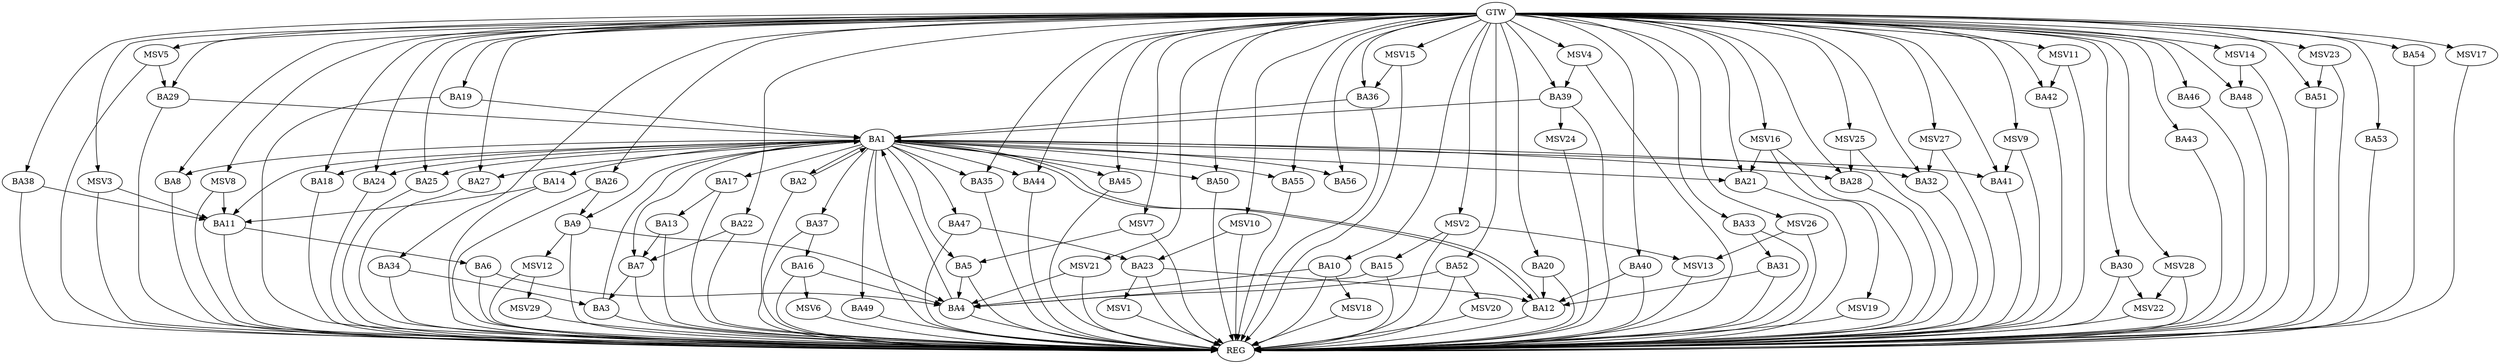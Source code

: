 strict digraph G {
  BA1 [ label="BA1" ];
  BA2 [ label="BA2" ];
  BA3 [ label="BA3" ];
  BA4 [ label="BA4" ];
  BA5 [ label="BA5" ];
  BA6 [ label="BA6" ];
  BA7 [ label="BA7" ];
  BA8 [ label="BA8" ];
  BA9 [ label="BA9" ];
  BA10 [ label="BA10" ];
  BA11 [ label="BA11" ];
  BA12 [ label="BA12" ];
  BA13 [ label="BA13" ];
  BA14 [ label="BA14" ];
  BA15 [ label="BA15" ];
  BA16 [ label="BA16" ];
  BA17 [ label="BA17" ];
  BA18 [ label="BA18" ];
  BA19 [ label="BA19" ];
  BA20 [ label="BA20" ];
  BA21 [ label="BA21" ];
  BA22 [ label="BA22" ];
  BA23 [ label="BA23" ];
  BA24 [ label="BA24" ];
  BA25 [ label="BA25" ];
  BA26 [ label="BA26" ];
  BA27 [ label="BA27" ];
  BA28 [ label="BA28" ];
  BA29 [ label="BA29" ];
  BA30 [ label="BA30" ];
  BA31 [ label="BA31" ];
  BA32 [ label="BA32" ];
  BA33 [ label="BA33" ];
  BA34 [ label="BA34" ];
  BA35 [ label="BA35" ];
  BA36 [ label="BA36" ];
  BA37 [ label="BA37" ];
  BA38 [ label="BA38" ];
  BA39 [ label="BA39" ];
  BA40 [ label="BA40" ];
  BA41 [ label="BA41" ];
  BA42 [ label="BA42" ];
  BA43 [ label="BA43" ];
  BA44 [ label="BA44" ];
  BA45 [ label="BA45" ];
  BA46 [ label="BA46" ];
  BA47 [ label="BA47" ];
  BA48 [ label="BA48" ];
  BA49 [ label="BA49" ];
  BA50 [ label="BA50" ];
  BA51 [ label="BA51" ];
  BA52 [ label="BA52" ];
  BA53 [ label="BA53" ];
  BA54 [ label="BA54" ];
  BA55 [ label="BA55" ];
  BA56 [ label="BA56" ];
  GTW [ label="GTW" ];
  REG [ label="REG" ];
  MSV1 [ label="MSV1" ];
  MSV2 [ label="MSV2" ];
  MSV3 [ label="MSV3" ];
  MSV4 [ label="MSV4" ];
  MSV5 [ label="MSV5" ];
  MSV6 [ label="MSV6" ];
  MSV7 [ label="MSV7" ];
  MSV8 [ label="MSV8" ];
  MSV9 [ label="MSV9" ];
  MSV10 [ label="MSV10" ];
  MSV11 [ label="MSV11" ];
  MSV12 [ label="MSV12" ];
  MSV13 [ label="MSV13" ];
  MSV14 [ label="MSV14" ];
  MSV15 [ label="MSV15" ];
  MSV16 [ label="MSV16" ];
  MSV17 [ label="MSV17" ];
  MSV18 [ label="MSV18" ];
  MSV19 [ label="MSV19" ];
  MSV20 [ label="MSV20" ];
  MSV21 [ label="MSV21" ];
  MSV22 [ label="MSV22" ];
  MSV23 [ label="MSV23" ];
  MSV24 [ label="MSV24" ];
  MSV25 [ label="MSV25" ];
  MSV26 [ label="MSV26" ];
  MSV27 [ label="MSV27" ];
  MSV28 [ label="MSV28" ];
  MSV29 [ label="MSV29" ];
  BA1 -> BA2;
  BA2 -> BA1;
  BA3 -> BA1;
  BA4 -> BA1;
  BA5 -> BA4;
  BA6 -> BA4;
  BA7 -> BA3;
  BA9 -> BA4;
  BA10 -> BA4;
  BA11 -> BA6;
  BA12 -> BA1;
  BA13 -> BA7;
  BA14 -> BA11;
  BA15 -> BA4;
  BA16 -> BA4;
  BA17 -> BA13;
  BA19 -> BA1;
  BA20 -> BA12;
  BA22 -> BA7;
  BA23 -> BA12;
  BA26 -> BA9;
  BA29 -> BA1;
  BA31 -> BA12;
  BA33 -> BA31;
  BA34 -> BA3;
  BA36 -> BA1;
  BA37 -> BA16;
  BA38 -> BA11;
  BA39 -> BA1;
  BA40 -> BA12;
  BA47 -> BA23;
  BA52 -> BA4;
  GTW -> BA8;
  GTW -> BA10;
  GTW -> BA18;
  GTW -> BA19;
  GTW -> BA20;
  GTW -> BA21;
  GTW -> BA22;
  GTW -> BA24;
  GTW -> BA25;
  GTW -> BA26;
  GTW -> BA27;
  GTW -> BA28;
  GTW -> BA29;
  GTW -> BA30;
  GTW -> BA32;
  GTW -> BA33;
  GTW -> BA34;
  GTW -> BA35;
  GTW -> BA36;
  GTW -> BA38;
  GTW -> BA39;
  GTW -> BA40;
  GTW -> BA41;
  GTW -> BA42;
  GTW -> BA43;
  GTW -> BA44;
  GTW -> BA45;
  GTW -> BA46;
  GTW -> BA48;
  GTW -> BA50;
  GTW -> BA51;
  GTW -> BA52;
  GTW -> BA53;
  GTW -> BA54;
  GTW -> BA55;
  GTW -> BA56;
  BA1 -> REG;
  BA2 -> REG;
  BA3 -> REG;
  BA4 -> REG;
  BA5 -> REG;
  BA6 -> REG;
  BA7 -> REG;
  BA8 -> REG;
  BA9 -> REG;
  BA10 -> REG;
  BA11 -> REG;
  BA12 -> REG;
  BA13 -> REG;
  BA14 -> REG;
  BA15 -> REG;
  BA16 -> REG;
  BA17 -> REG;
  BA18 -> REG;
  BA19 -> REG;
  BA20 -> REG;
  BA21 -> REG;
  BA22 -> REG;
  BA23 -> REG;
  BA24 -> REG;
  BA25 -> REG;
  BA26 -> REG;
  BA27 -> REG;
  BA28 -> REG;
  BA29 -> REG;
  BA30 -> REG;
  BA31 -> REG;
  BA32 -> REG;
  BA33 -> REG;
  BA34 -> REG;
  BA35 -> REG;
  BA36 -> REG;
  BA37 -> REG;
  BA38 -> REG;
  BA39 -> REG;
  BA40 -> REG;
  BA41 -> REG;
  BA42 -> REG;
  BA43 -> REG;
  BA44 -> REG;
  BA45 -> REG;
  BA46 -> REG;
  BA47 -> REG;
  BA48 -> REG;
  BA49 -> REG;
  BA50 -> REG;
  BA51 -> REG;
  BA52 -> REG;
  BA53 -> REG;
  BA54 -> REG;
  BA55 -> REG;
  BA1 -> BA9;
  BA1 -> BA56;
  BA1 -> BA47;
  BA1 -> BA21;
  BA1 -> BA11;
  BA1 -> BA32;
  BA1 -> BA18;
  BA1 -> BA55;
  BA1 -> BA44;
  BA1 -> BA5;
  BA1 -> BA27;
  BA1 -> BA12;
  BA1 -> BA50;
  BA1 -> BA28;
  BA1 -> BA37;
  BA1 -> BA49;
  BA1 -> BA45;
  BA1 -> BA35;
  BA1 -> BA7;
  BA1 -> BA8;
  BA1 -> BA17;
  BA1 -> BA14;
  BA1 -> BA24;
  BA1 -> BA41;
  BA1 -> BA25;
  BA23 -> MSV1;
  MSV1 -> REG;
  MSV2 -> BA15;
  GTW -> MSV2;
  MSV2 -> REG;
  MSV3 -> BA11;
  GTW -> MSV3;
  MSV3 -> REG;
  MSV4 -> BA39;
  GTW -> MSV4;
  MSV4 -> REG;
  MSV5 -> BA29;
  GTW -> MSV5;
  MSV5 -> REG;
  BA16 -> MSV6;
  MSV6 -> REG;
  MSV7 -> BA5;
  GTW -> MSV7;
  MSV7 -> REG;
  MSV8 -> BA11;
  GTW -> MSV8;
  MSV8 -> REG;
  MSV9 -> BA41;
  GTW -> MSV9;
  MSV9 -> REG;
  MSV10 -> BA23;
  GTW -> MSV10;
  MSV10 -> REG;
  MSV11 -> BA42;
  GTW -> MSV11;
  MSV11 -> REG;
  BA9 -> MSV12;
  MSV12 -> REG;
  MSV2 -> MSV13;
  MSV13 -> REG;
  MSV14 -> BA48;
  GTW -> MSV14;
  MSV14 -> REG;
  MSV15 -> BA36;
  GTW -> MSV15;
  MSV15 -> REG;
  MSV16 -> BA21;
  GTW -> MSV16;
  MSV16 -> REG;
  GTW -> MSV17;
  MSV17 -> REG;
  BA10 -> MSV18;
  MSV18 -> REG;
  MSV16 -> MSV19;
  MSV19 -> REG;
  BA52 -> MSV20;
  MSV20 -> REG;
  MSV21 -> BA4;
  GTW -> MSV21;
  MSV21 -> REG;
  BA30 -> MSV22;
  MSV22 -> REG;
  MSV23 -> BA51;
  GTW -> MSV23;
  MSV23 -> REG;
  BA39 -> MSV24;
  MSV24 -> REG;
  MSV25 -> BA28;
  GTW -> MSV25;
  MSV25 -> REG;
  MSV26 -> MSV13;
  GTW -> MSV26;
  MSV26 -> REG;
  MSV27 -> BA32;
  GTW -> MSV27;
  MSV27 -> REG;
  MSV28 -> MSV22;
  GTW -> MSV28;
  MSV28 -> REG;
  MSV12 -> MSV29;
  MSV29 -> REG;
}
